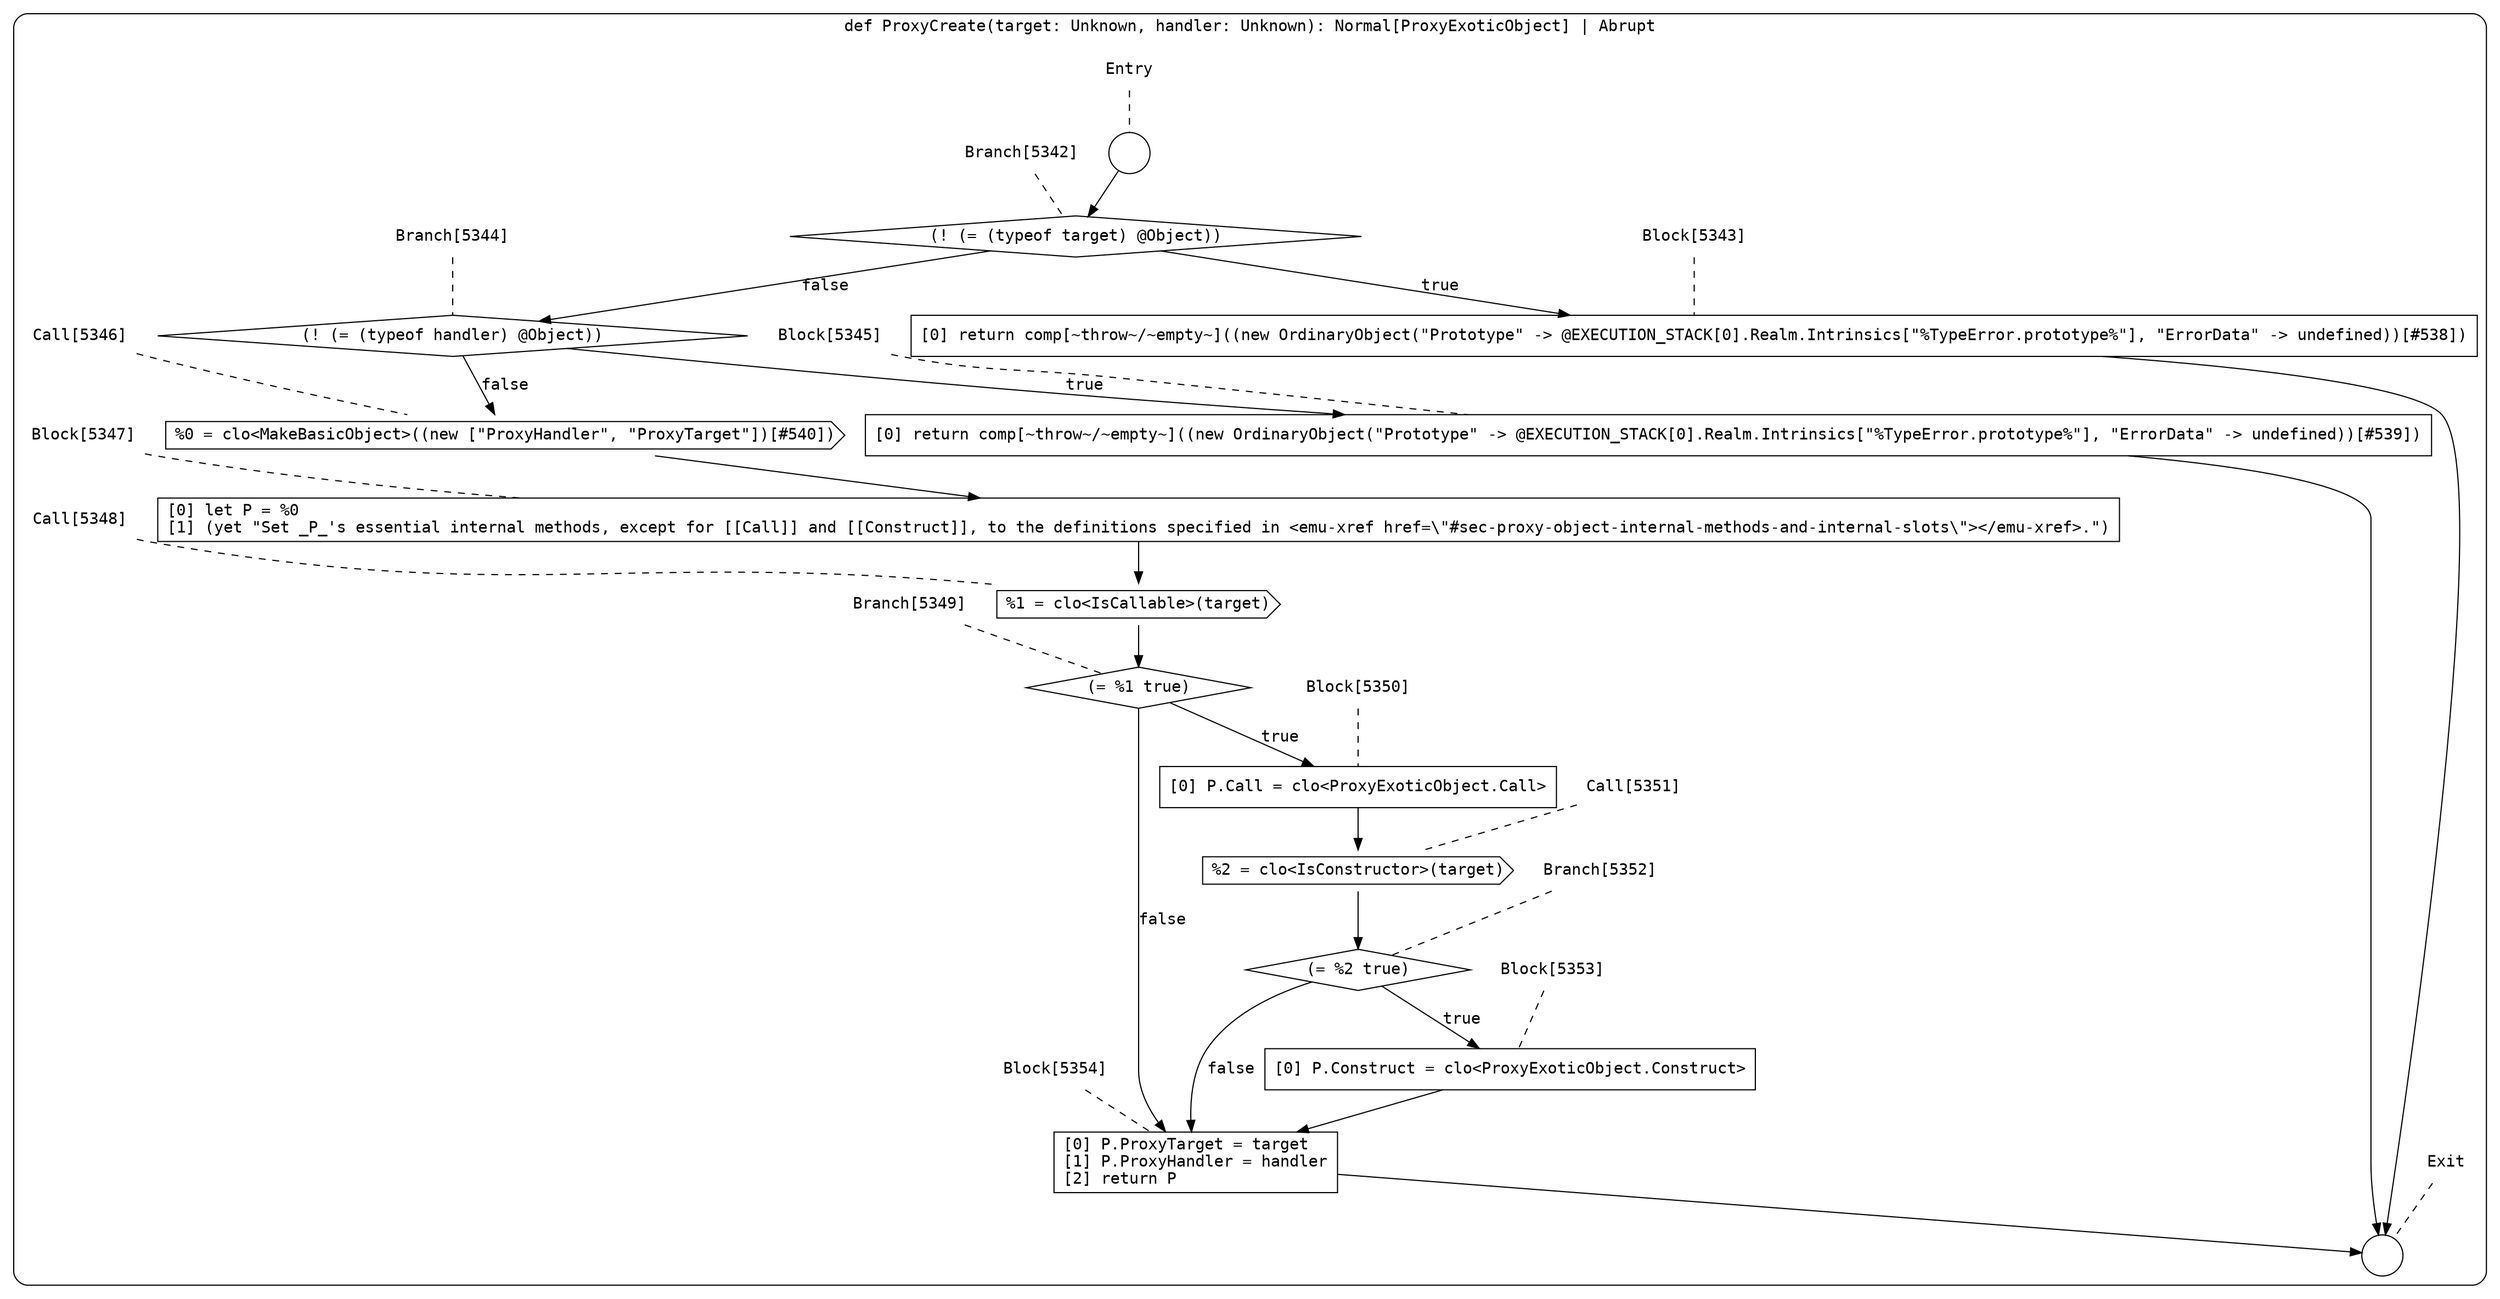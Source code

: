 digraph {
  graph [fontname = "Consolas"]
  node [fontname = "Consolas"]
  edge [fontname = "Consolas"]
  subgraph cluster1163 {
    label = "def ProxyCreate(target: Unknown, handler: Unknown): Normal[ProxyExoticObject] | Abrupt"
    style = rounded
    cluster1163_entry_name [shape=none, label=<<font color="black">Entry</font>>]
    cluster1163_entry_name -> cluster1163_entry [arrowhead=none, color="black", style=dashed]
    cluster1163_entry [shape=circle label=" " color="black" fillcolor="white" style=filled]
    cluster1163_entry -> node5342 [color="black"]
    cluster1163_exit_name [shape=none, label=<<font color="black">Exit</font>>]
    cluster1163_exit_name -> cluster1163_exit [arrowhead=none, color="black", style=dashed]
    cluster1163_exit [shape=circle label=" " color="black" fillcolor="white" style=filled]
    node5342_name [shape=none, label=<<font color="black">Branch[5342]</font>>]
    node5342_name -> node5342 [arrowhead=none, color="black", style=dashed]
    node5342 [shape=diamond, label=<<font color="black">(! (= (typeof target) @Object))</font>> color="black" fillcolor="white", style=filled]
    node5342 -> node5343 [label=<<font color="black">true</font>> color="black"]
    node5342 -> node5344 [label=<<font color="black">false</font>> color="black"]
    node5343_name [shape=none, label=<<font color="black">Block[5343]</font>>]
    node5343_name -> node5343 [arrowhead=none, color="black", style=dashed]
    node5343 [shape=box, label=<<font color="black">[0] return comp[~throw~/~empty~]((new OrdinaryObject(&quot;Prototype&quot; -&gt; @EXECUTION_STACK[0].Realm.Intrinsics[&quot;%TypeError.prototype%&quot;], &quot;ErrorData&quot; -&gt; undefined))[#538])<BR ALIGN="LEFT"/></font>> color="black" fillcolor="white", style=filled]
    node5343 -> cluster1163_exit [color="black"]
    node5344_name [shape=none, label=<<font color="black">Branch[5344]</font>>]
    node5344_name -> node5344 [arrowhead=none, color="black", style=dashed]
    node5344 [shape=diamond, label=<<font color="black">(! (= (typeof handler) @Object))</font>> color="black" fillcolor="white", style=filled]
    node5344 -> node5345 [label=<<font color="black">true</font>> color="black"]
    node5344 -> node5346 [label=<<font color="black">false</font>> color="black"]
    node5345_name [shape=none, label=<<font color="black">Block[5345]</font>>]
    node5345_name -> node5345 [arrowhead=none, color="black", style=dashed]
    node5345 [shape=box, label=<<font color="black">[0] return comp[~throw~/~empty~]((new OrdinaryObject(&quot;Prototype&quot; -&gt; @EXECUTION_STACK[0].Realm.Intrinsics[&quot;%TypeError.prototype%&quot;], &quot;ErrorData&quot; -&gt; undefined))[#539])<BR ALIGN="LEFT"/></font>> color="black" fillcolor="white", style=filled]
    node5345 -> cluster1163_exit [color="black"]
    node5346_name [shape=none, label=<<font color="black">Call[5346]</font>>]
    node5346_name -> node5346 [arrowhead=none, color="black", style=dashed]
    node5346 [shape=cds, label=<<font color="black">%0 = clo&lt;MakeBasicObject&gt;((new [&quot;ProxyHandler&quot;, &quot;ProxyTarget&quot;])[#540])</font>> color="black" fillcolor="white", style=filled]
    node5346 -> node5347 [color="black"]
    node5347_name [shape=none, label=<<font color="black">Block[5347]</font>>]
    node5347_name -> node5347 [arrowhead=none, color="black", style=dashed]
    node5347 [shape=box, label=<<font color="black">[0] let P = %0<BR ALIGN="LEFT"/>[1] (yet &quot;Set _P_'s essential internal methods, except for [[Call]] and [[Construct]], to the definitions specified in &lt;emu-xref href=\&quot;#sec-proxy-object-internal-methods-and-internal-slots\&quot;&gt;&lt;/emu-xref&gt;.&quot;)<BR ALIGN="LEFT"/></font>> color="black" fillcolor="white", style=filled]
    node5347 -> node5348 [color="black"]
    node5348_name [shape=none, label=<<font color="black">Call[5348]</font>>]
    node5348_name -> node5348 [arrowhead=none, color="black", style=dashed]
    node5348 [shape=cds, label=<<font color="black">%1 = clo&lt;IsCallable&gt;(target)</font>> color="black" fillcolor="white", style=filled]
    node5348 -> node5349 [color="black"]
    node5349_name [shape=none, label=<<font color="black">Branch[5349]</font>>]
    node5349_name -> node5349 [arrowhead=none, color="black", style=dashed]
    node5349 [shape=diamond, label=<<font color="black">(= %1 true)</font>> color="black" fillcolor="white", style=filled]
    node5349 -> node5350 [label=<<font color="black">true</font>> color="black"]
    node5349 -> node5354 [label=<<font color="black">false</font>> color="black"]
    node5350_name [shape=none, label=<<font color="black">Block[5350]</font>>]
    node5350_name -> node5350 [arrowhead=none, color="black", style=dashed]
    node5350 [shape=box, label=<<font color="black">[0] P.Call = clo&lt;ProxyExoticObject.Call&gt;<BR ALIGN="LEFT"/></font>> color="black" fillcolor="white", style=filled]
    node5350 -> node5351 [color="black"]
    node5354_name [shape=none, label=<<font color="black">Block[5354]</font>>]
    node5354_name -> node5354 [arrowhead=none, color="black", style=dashed]
    node5354 [shape=box, label=<<font color="black">[0] P.ProxyTarget = target<BR ALIGN="LEFT"/>[1] P.ProxyHandler = handler<BR ALIGN="LEFT"/>[2] return P<BR ALIGN="LEFT"/></font>> color="black" fillcolor="white", style=filled]
    node5354 -> cluster1163_exit [color="black"]
    node5351_name [shape=none, label=<<font color="black">Call[5351]</font>>]
    node5351_name -> node5351 [arrowhead=none, color="black", style=dashed]
    node5351 [shape=cds, label=<<font color="black">%2 = clo&lt;IsConstructor&gt;(target)</font>> color="black" fillcolor="white", style=filled]
    node5351 -> node5352 [color="black"]
    node5352_name [shape=none, label=<<font color="black">Branch[5352]</font>>]
    node5352_name -> node5352 [arrowhead=none, color="black", style=dashed]
    node5352 [shape=diamond, label=<<font color="black">(= %2 true)</font>> color="black" fillcolor="white", style=filled]
    node5352 -> node5353 [label=<<font color="black">true</font>> color="black"]
    node5352 -> node5354 [label=<<font color="black">false</font>> color="black"]
    node5353_name [shape=none, label=<<font color="black">Block[5353]</font>>]
    node5353_name -> node5353 [arrowhead=none, color="black", style=dashed]
    node5353 [shape=box, label=<<font color="black">[0] P.Construct = clo&lt;ProxyExoticObject.Construct&gt;<BR ALIGN="LEFT"/></font>> color="black" fillcolor="white", style=filled]
    node5353 -> node5354 [color="black"]
  }
}